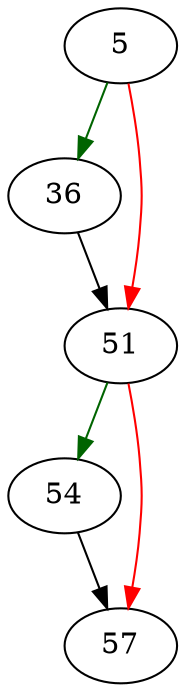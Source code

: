 strict digraph "expertFilter" {
	// Node definitions.
	5 [entry=true];
	36;
	51;
	54;
	57;

	// Edge definitions.
	5 -> 36 [
		color=darkgreen
		cond=true
	];
	5 -> 51 [
		color=red
		cond=false
	];
	36 -> 51;
	51 -> 54 [
		color=darkgreen
		cond=true
	];
	51 -> 57 [
		color=red
		cond=false
	];
	54 -> 57;
}